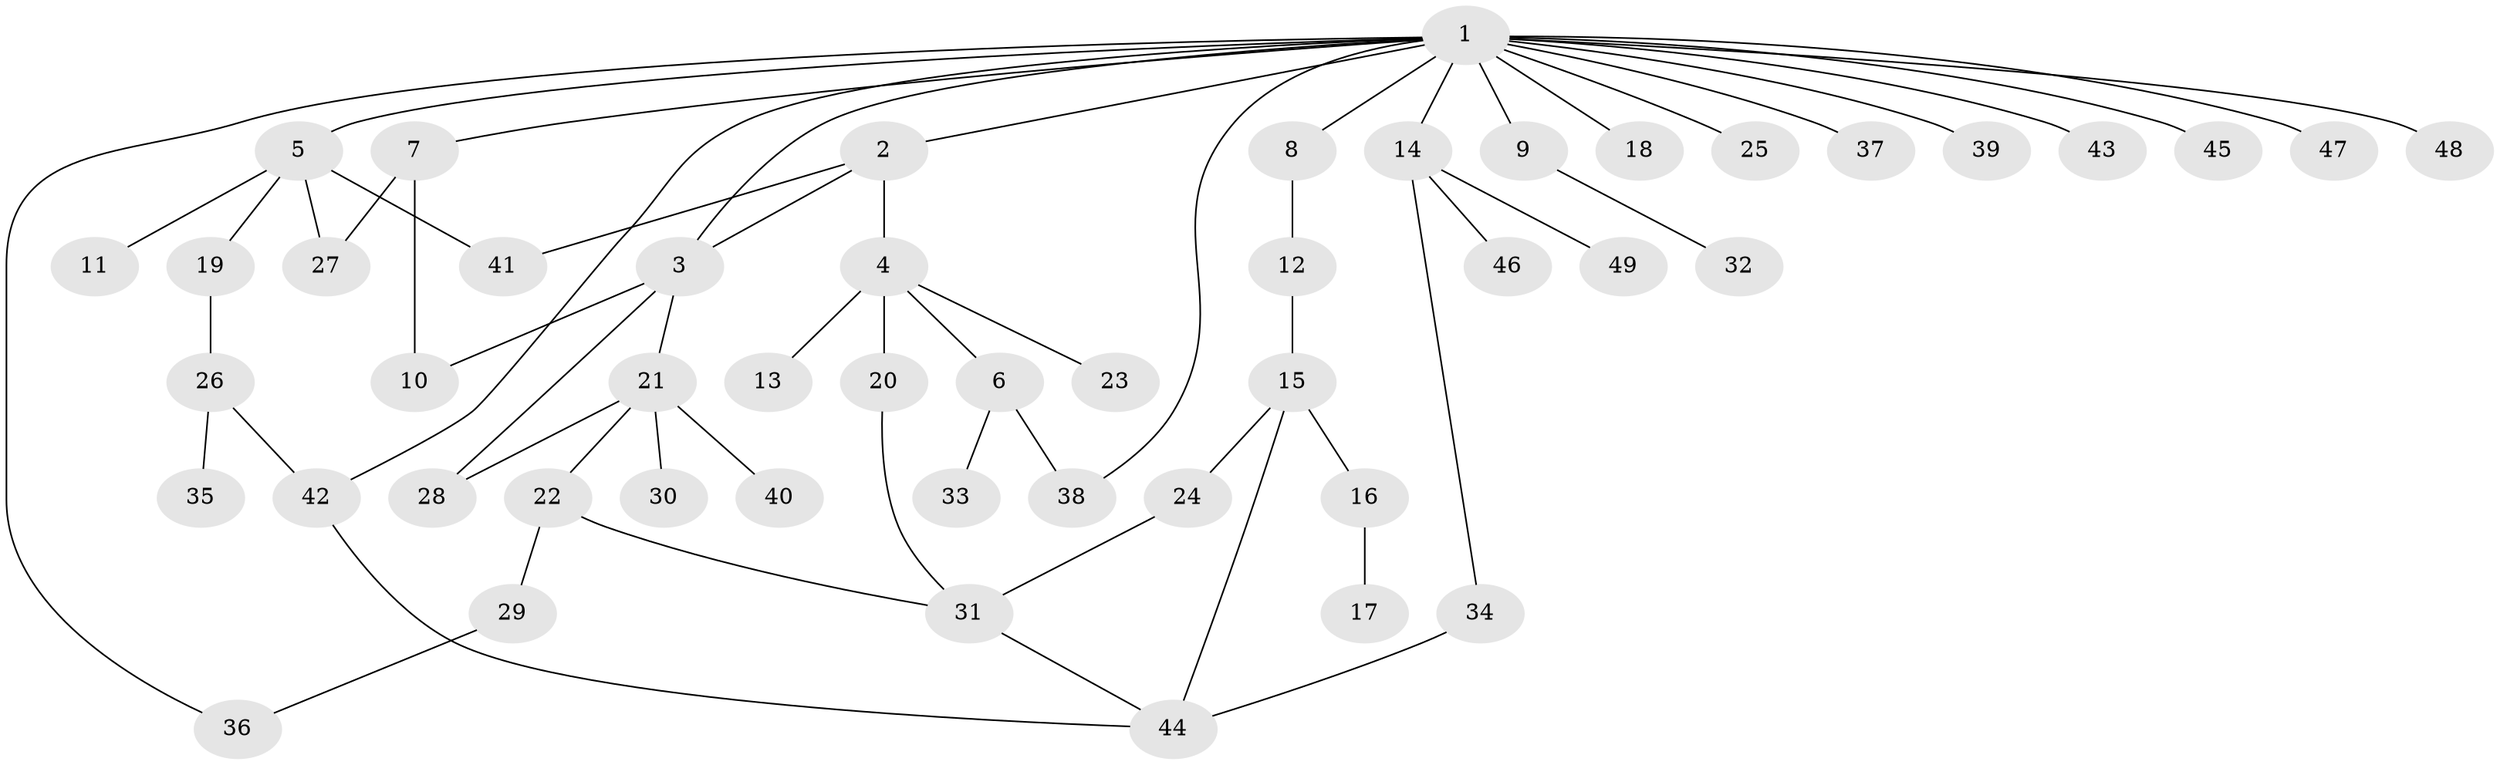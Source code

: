 // original degree distribution, {19: 0.010638297872340425, 2: 0.2872340425531915, 7: 0.010638297872340425, 13: 0.010638297872340425, 6: 0.02127659574468085, 4: 0.07446808510638298, 3: 0.06382978723404255, 1: 0.48936170212765956, 5: 0.031914893617021274}
// Generated by graph-tools (version 1.1) at 2025/35/03/09/25 02:35:23]
// undirected, 49 vertices, 61 edges
graph export_dot {
graph [start="1"]
  node [color=gray90,style=filled];
  1;
  2;
  3;
  4;
  5;
  6;
  7;
  8;
  9;
  10;
  11;
  12;
  13;
  14;
  15;
  16;
  17;
  18;
  19;
  20;
  21;
  22;
  23;
  24;
  25;
  26;
  27;
  28;
  29;
  30;
  31;
  32;
  33;
  34;
  35;
  36;
  37;
  38;
  39;
  40;
  41;
  42;
  43;
  44;
  45;
  46;
  47;
  48;
  49;
  1 -- 2 [weight=1.0];
  1 -- 3 [weight=1.0];
  1 -- 5 [weight=1.0];
  1 -- 7 [weight=1.0];
  1 -- 8 [weight=1.0];
  1 -- 9 [weight=1.0];
  1 -- 14 [weight=1.0];
  1 -- 18 [weight=1.0];
  1 -- 25 [weight=1.0];
  1 -- 36 [weight=1.0];
  1 -- 37 [weight=1.0];
  1 -- 38 [weight=1.0];
  1 -- 39 [weight=1.0];
  1 -- 42 [weight=1.0];
  1 -- 43 [weight=1.0];
  1 -- 45 [weight=1.0];
  1 -- 47 [weight=1.0];
  1 -- 48 [weight=1.0];
  2 -- 3 [weight=1.0];
  2 -- 4 [weight=8.0];
  2 -- 41 [weight=1.0];
  3 -- 10 [weight=2.0];
  3 -- 21 [weight=1.0];
  3 -- 28 [weight=1.0];
  4 -- 6 [weight=1.0];
  4 -- 13 [weight=1.0];
  4 -- 20 [weight=1.0];
  4 -- 23 [weight=1.0];
  5 -- 11 [weight=1.0];
  5 -- 19 [weight=1.0];
  5 -- 27 [weight=1.0];
  5 -- 41 [weight=1.0];
  6 -- 33 [weight=1.0];
  6 -- 38 [weight=1.0];
  7 -- 10 [weight=1.0];
  7 -- 27 [weight=2.0];
  8 -- 12 [weight=2.0];
  9 -- 32 [weight=1.0];
  12 -- 15 [weight=1.0];
  14 -- 34 [weight=1.0];
  14 -- 46 [weight=1.0];
  14 -- 49 [weight=1.0];
  15 -- 16 [weight=1.0];
  15 -- 24 [weight=1.0];
  15 -- 44 [weight=1.0];
  16 -- 17 [weight=1.0];
  19 -- 26 [weight=2.0];
  20 -- 31 [weight=1.0];
  21 -- 22 [weight=1.0];
  21 -- 28 [weight=1.0];
  21 -- 30 [weight=1.0];
  21 -- 40 [weight=1.0];
  22 -- 29 [weight=1.0];
  22 -- 31 [weight=1.0];
  24 -- 31 [weight=1.0];
  26 -- 35 [weight=1.0];
  26 -- 42 [weight=1.0];
  29 -- 36 [weight=1.0];
  31 -- 44 [weight=1.0];
  34 -- 44 [weight=1.0];
  42 -- 44 [weight=1.0];
}
